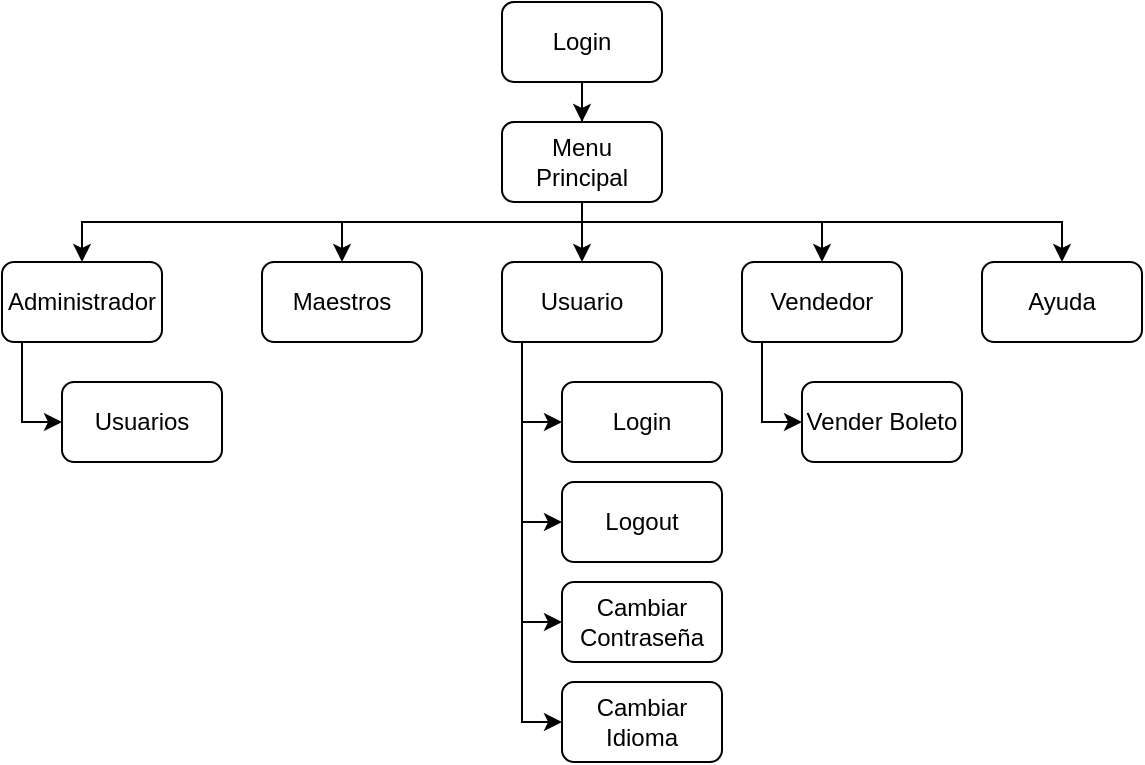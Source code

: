 <mxfile version="27.0.5">
  <diagram name="Page-1" id="_GisUKTVgtWp524I-ZeA">
    <mxGraphModel dx="815" dy="481" grid="1" gridSize="10" guides="1" tooltips="1" connect="1" arrows="1" fold="1" page="1" pageScale="1" pageWidth="850" pageHeight="1100" math="0" shadow="0">
      <root>
        <mxCell id="0" />
        <mxCell id="1" parent="0" />
        <mxCell id="Q2wgirWBLiol3i_C5mPv-46" style="edgeStyle=orthogonalEdgeStyle;rounded=0;orthogonalLoop=1;jettySize=auto;html=1;" parent="1" source="Q2wgirWBLiol3i_C5mPv-1" target="Q2wgirWBLiol3i_C5mPv-3" edge="1">
          <mxGeometry relative="1" as="geometry" />
        </mxCell>
        <mxCell id="Q2wgirWBLiol3i_C5mPv-1" value="Login" style="rounded=1;whiteSpace=wrap;html=1;" parent="1" vertex="1">
          <mxGeometry x="390" y="410" width="80" height="40" as="geometry" />
        </mxCell>
        <mxCell id="Q2wgirWBLiol3i_C5mPv-47" style="edgeStyle=orthogonalEdgeStyle;rounded=0;orthogonalLoop=1;jettySize=auto;html=1;" parent="1" source="Q2wgirWBLiol3i_C5mPv-3" target="Q2wgirWBLiol3i_C5mPv-9" edge="1">
          <mxGeometry relative="1" as="geometry">
            <Array as="points">
              <mxPoint x="430" y="520" />
              <mxPoint x="550" y="520" />
            </Array>
          </mxGeometry>
        </mxCell>
        <mxCell id="Q2wgirWBLiol3i_C5mPv-49" style="edgeStyle=orthogonalEdgeStyle;rounded=0;orthogonalLoop=1;jettySize=auto;html=1;" parent="1" source="Q2wgirWBLiol3i_C5mPv-3" target="Q2wgirWBLiol3i_C5mPv-7" edge="1">
          <mxGeometry relative="1" as="geometry">
            <Array as="points">
              <mxPoint x="430" y="520" />
              <mxPoint x="670" y="520" />
            </Array>
          </mxGeometry>
        </mxCell>
        <mxCell id="Q2wgirWBLiol3i_C5mPv-51" style="edgeStyle=orthogonalEdgeStyle;rounded=0;orthogonalLoop=1;jettySize=auto;html=1;" parent="1" source="Q2wgirWBLiol3i_C5mPv-3" target="Q2wgirWBLiol3i_C5mPv-4" edge="1">
          <mxGeometry relative="1" as="geometry">
            <Array as="points">
              <mxPoint x="430" y="520" />
              <mxPoint x="180" y="520" />
            </Array>
          </mxGeometry>
        </mxCell>
        <mxCell id="QXkkKkp4zO6NPj30p82R-8" style="edgeStyle=orthogonalEdgeStyle;rounded=0;orthogonalLoop=1;jettySize=auto;html=1;" edge="1" parent="1" source="Q2wgirWBLiol3i_C5mPv-3" target="Q2wgirWBLiol3i_C5mPv-5">
          <mxGeometry relative="1" as="geometry" />
        </mxCell>
        <mxCell id="QXkkKkp4zO6NPj30p82R-9" style="edgeStyle=orthogonalEdgeStyle;rounded=0;orthogonalLoop=1;jettySize=auto;html=1;" edge="1" parent="1" source="Q2wgirWBLiol3i_C5mPv-3" target="Q2wgirWBLiol3i_C5mPv-6">
          <mxGeometry relative="1" as="geometry">
            <Array as="points">
              <mxPoint x="430" y="520" />
              <mxPoint x="310" y="520" />
            </Array>
          </mxGeometry>
        </mxCell>
        <mxCell id="Q2wgirWBLiol3i_C5mPv-3" value="Menu Principal" style="rounded=1;whiteSpace=wrap;html=1;" parent="1" vertex="1">
          <mxGeometry x="390" y="470" width="80" height="40" as="geometry" />
        </mxCell>
        <mxCell id="Q2wgirWBLiol3i_C5mPv-27" style="edgeStyle=orthogonalEdgeStyle;rounded=0;orthogonalLoop=1;jettySize=auto;html=1;" parent="1" source="Q2wgirWBLiol3i_C5mPv-4" target="Q2wgirWBLiol3i_C5mPv-8" edge="1">
          <mxGeometry relative="1" as="geometry">
            <Array as="points">
              <mxPoint x="150" y="620" />
            </Array>
          </mxGeometry>
        </mxCell>
        <mxCell id="Q2wgirWBLiol3i_C5mPv-4" value="Administrador" style="rounded=1;whiteSpace=wrap;html=1;" parent="1" vertex="1">
          <mxGeometry x="140" y="540" width="80" height="40" as="geometry" />
        </mxCell>
        <mxCell id="Q2wgirWBLiol3i_C5mPv-34" style="edgeStyle=orthogonalEdgeStyle;rounded=0;orthogonalLoop=1;jettySize=auto;html=1;" parent="1" source="Q2wgirWBLiol3i_C5mPv-5" target="Q2wgirWBLiol3i_C5mPv-10" edge="1">
          <mxGeometry relative="1" as="geometry">
            <Array as="points">
              <mxPoint x="400" y="620" />
            </Array>
          </mxGeometry>
        </mxCell>
        <mxCell id="Q2wgirWBLiol3i_C5mPv-35" style="edgeStyle=orthogonalEdgeStyle;rounded=0;orthogonalLoop=1;jettySize=auto;html=1;" parent="1" source="Q2wgirWBLiol3i_C5mPv-5" target="Q2wgirWBLiol3i_C5mPv-11" edge="1">
          <mxGeometry relative="1" as="geometry">
            <Array as="points">
              <mxPoint x="400" y="650" />
              <mxPoint x="400" y="650" />
            </Array>
          </mxGeometry>
        </mxCell>
        <mxCell id="QXkkKkp4zO6NPj30p82R-3" style="edgeStyle=orthogonalEdgeStyle;rounded=0;orthogonalLoop=1;jettySize=auto;html=1;" edge="1" parent="1" source="Q2wgirWBLiol3i_C5mPv-5" target="QXkkKkp4zO6NPj30p82R-1">
          <mxGeometry relative="1" as="geometry">
            <Array as="points">
              <mxPoint x="400" y="720" />
            </Array>
          </mxGeometry>
        </mxCell>
        <mxCell id="QXkkKkp4zO6NPj30p82R-4" style="edgeStyle=orthogonalEdgeStyle;rounded=0;orthogonalLoop=1;jettySize=auto;html=1;" edge="1" parent="1" source="Q2wgirWBLiol3i_C5mPv-5" target="QXkkKkp4zO6NPj30p82R-2">
          <mxGeometry relative="1" as="geometry">
            <Array as="points">
              <mxPoint x="400" y="770" />
            </Array>
          </mxGeometry>
        </mxCell>
        <mxCell id="Q2wgirWBLiol3i_C5mPv-5" value="Usuario" style="rounded=1;whiteSpace=wrap;html=1;" parent="1" vertex="1">
          <mxGeometry x="390" y="540" width="80" height="40" as="geometry" />
        </mxCell>
        <mxCell id="Q2wgirWBLiol3i_C5mPv-7" value="Ayuda" style="rounded=1;whiteSpace=wrap;html=1;" parent="1" vertex="1">
          <mxGeometry x="630" y="540" width="80" height="40" as="geometry" />
        </mxCell>
        <mxCell id="Q2wgirWBLiol3i_C5mPv-8" value="Usuarios" style="rounded=1;whiteSpace=wrap;html=1;" parent="1" vertex="1">
          <mxGeometry x="170" y="600" width="80" height="40" as="geometry" />
        </mxCell>
        <mxCell id="Q2wgirWBLiol3i_C5mPv-36" style="edgeStyle=orthogonalEdgeStyle;rounded=0;orthogonalLoop=1;jettySize=auto;html=1;" parent="1" source="Q2wgirWBLiol3i_C5mPv-9" target="Q2wgirWBLiol3i_C5mPv-18" edge="1">
          <mxGeometry relative="1" as="geometry">
            <Array as="points">
              <mxPoint x="520" y="620" />
            </Array>
          </mxGeometry>
        </mxCell>
        <mxCell id="Q2wgirWBLiol3i_C5mPv-9" value="Vendedor" style="rounded=1;whiteSpace=wrap;html=1;" parent="1" vertex="1">
          <mxGeometry x="510" y="540" width="80" height="40" as="geometry" />
        </mxCell>
        <mxCell id="Q2wgirWBLiol3i_C5mPv-10" value="Login" style="rounded=1;whiteSpace=wrap;html=1;" parent="1" vertex="1">
          <mxGeometry x="420" y="600" width="80" height="40" as="geometry" />
        </mxCell>
        <mxCell id="Q2wgirWBLiol3i_C5mPv-11" value="Logout" style="rounded=1;whiteSpace=wrap;html=1;" parent="1" vertex="1">
          <mxGeometry x="420" y="650" width="80" height="40" as="geometry" />
        </mxCell>
        <mxCell id="Q2wgirWBLiol3i_C5mPv-18" value="Vender Boleto" style="rounded=1;whiteSpace=wrap;html=1;" parent="1" vertex="1">
          <mxGeometry x="540" y="600" width="80" height="40" as="geometry" />
        </mxCell>
        <mxCell id="QXkkKkp4zO6NPj30p82R-1" value="Cambiar Contraseña" style="rounded=1;whiteSpace=wrap;html=1;" vertex="1" parent="1">
          <mxGeometry x="420" y="700" width="80" height="40" as="geometry" />
        </mxCell>
        <mxCell id="QXkkKkp4zO6NPj30p82R-2" value="Cambiar Idioma" style="rounded=1;whiteSpace=wrap;html=1;" vertex="1" parent="1">
          <mxGeometry x="420" y="750" width="80" height="40" as="geometry" />
        </mxCell>
        <mxCell id="Q2wgirWBLiol3i_C5mPv-6" value="Maestros" style="rounded=1;whiteSpace=wrap;html=1;" parent="1" vertex="1">
          <mxGeometry x="270" y="540" width="80" height="40" as="geometry" />
        </mxCell>
      </root>
    </mxGraphModel>
  </diagram>
</mxfile>
